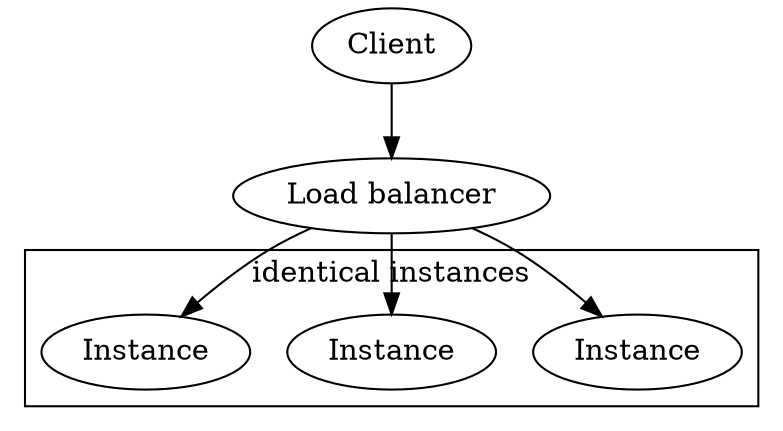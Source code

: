 digraph G {

	U [ label = "Client" ];
	LB [ label = "Load balancer" ];

	subgraph cluster_instances {
	I0 [ label = "Instance" ];
	I1 [ label = "Instance" ];
	I2 [ label = "Instance" ];
	label = "identical instances";
	}

	U -> LB;
	LB -> I0;
	LB -> I1;
	LB -> I2;
	

}